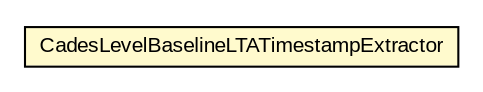 #!/usr/local/bin/dot
#
# Class diagram 
# Generated by UMLGraph version R5_6-24-gf6e263 (http://www.umlgraph.org/)
#

digraph G {
	edge [fontname="arial",fontsize=10,labelfontname="arial",labelfontsize=10];
	node [fontname="arial",fontsize=10,shape=plaintext];
	nodesep=0.25;
	ranksep=0.5;
	// eu.europa.esig.dss.cades.signature.CadesLevelBaselineLTATimestampExtractor
	c210724 [label=<<table title="eu.europa.esig.dss.cades.signature.CadesLevelBaselineLTATimestampExtractor" border="0" cellborder="1" cellspacing="0" cellpadding="2" port="p" bgcolor="lemonChiffon" href="./CadesLevelBaselineLTATimestampExtractor.html">
		<tr><td><table border="0" cellspacing="0" cellpadding="1">
<tr><td align="center" balign="center"> CadesLevelBaselineLTATimestampExtractor </td></tr>
		</table></td></tr>
		</table>>, URL="./CadesLevelBaselineLTATimestampExtractor.html", fontname="arial", fontcolor="black", fontsize=10.0];
}

